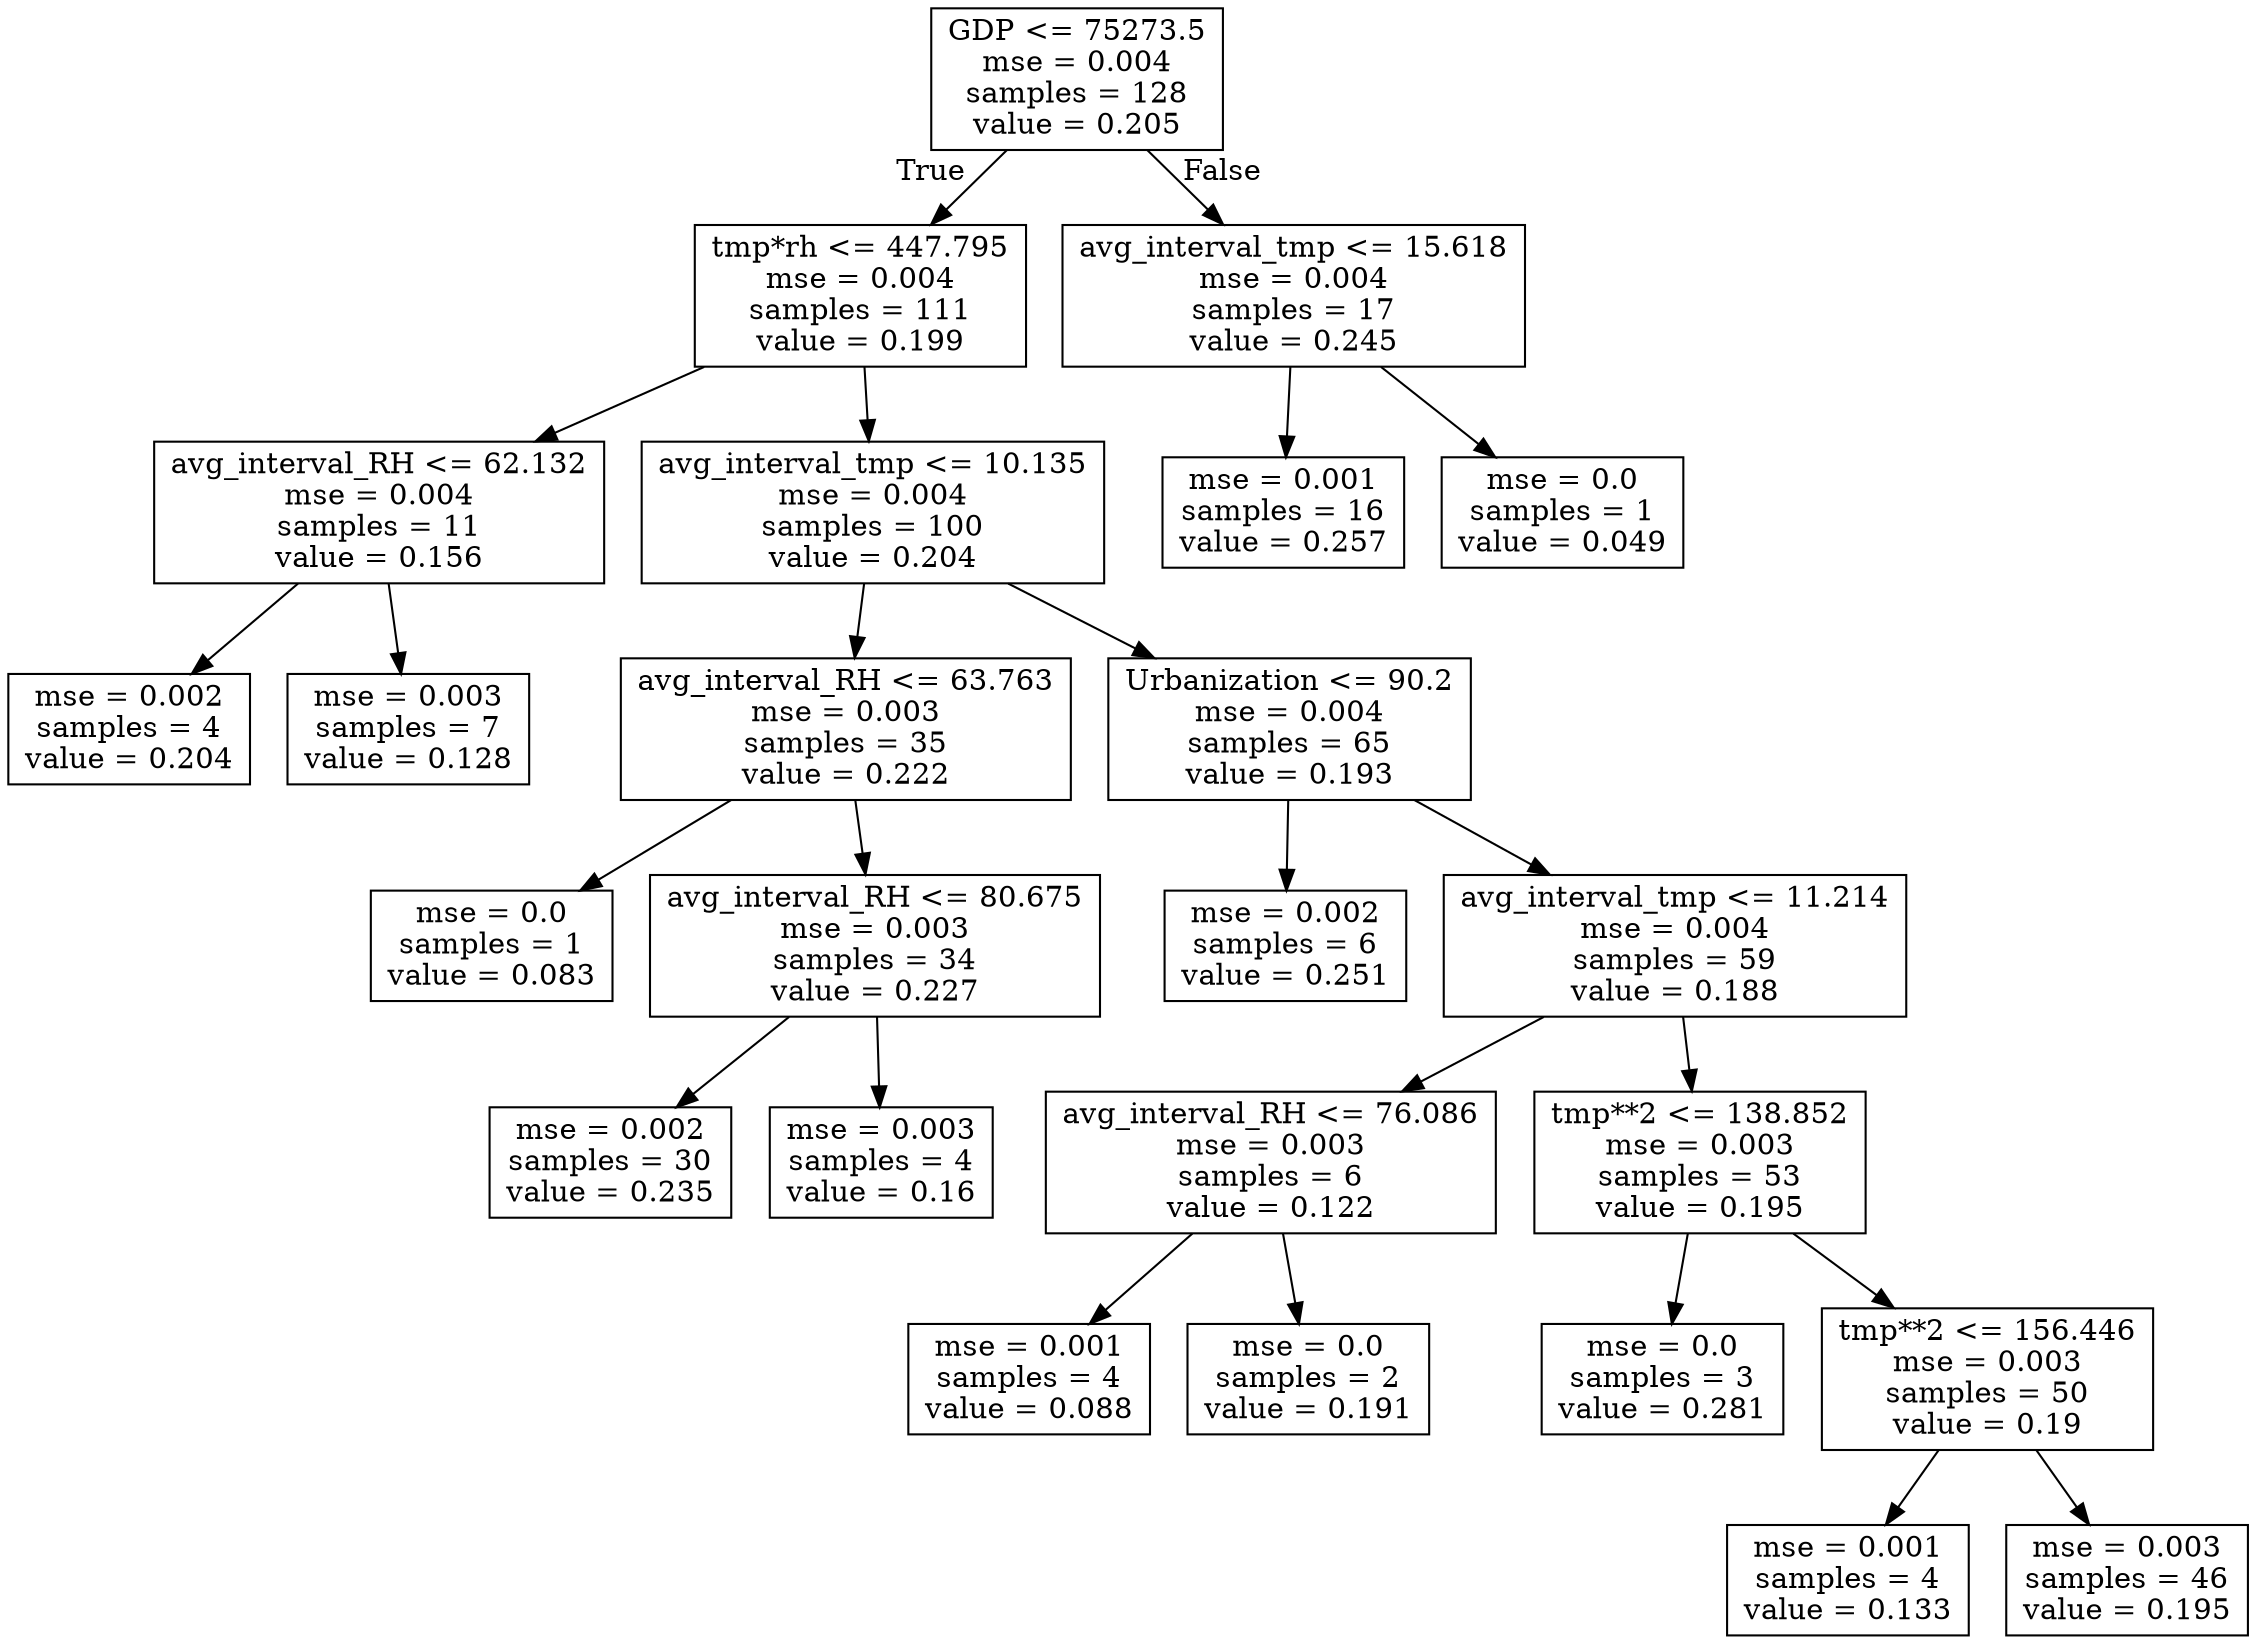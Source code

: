 digraph Tree {
node [shape=box] ;
0 [label="GDP <= 75273.5\nmse = 0.004\nsamples = 128\nvalue = 0.205"] ;
1 [label="tmp*rh <= 447.795\nmse = 0.004\nsamples = 111\nvalue = 0.199"] ;
0 -> 1 [labeldistance=2.5, labelangle=45, headlabel="True"] ;
2 [label="avg_interval_RH <= 62.132\nmse = 0.004\nsamples = 11\nvalue = 0.156"] ;
1 -> 2 ;
3 [label="mse = 0.002\nsamples = 4\nvalue = 0.204"] ;
2 -> 3 ;
4 [label="mse = 0.003\nsamples = 7\nvalue = 0.128"] ;
2 -> 4 ;
5 [label="avg_interval_tmp <= 10.135\nmse = 0.004\nsamples = 100\nvalue = 0.204"] ;
1 -> 5 ;
6 [label="avg_interval_RH <= 63.763\nmse = 0.003\nsamples = 35\nvalue = 0.222"] ;
5 -> 6 ;
7 [label="mse = 0.0\nsamples = 1\nvalue = 0.083"] ;
6 -> 7 ;
8 [label="avg_interval_RH <= 80.675\nmse = 0.003\nsamples = 34\nvalue = 0.227"] ;
6 -> 8 ;
9 [label="mse = 0.002\nsamples = 30\nvalue = 0.235"] ;
8 -> 9 ;
10 [label="mse = 0.003\nsamples = 4\nvalue = 0.16"] ;
8 -> 10 ;
11 [label="Urbanization <= 90.2\nmse = 0.004\nsamples = 65\nvalue = 0.193"] ;
5 -> 11 ;
12 [label="mse = 0.002\nsamples = 6\nvalue = 0.251"] ;
11 -> 12 ;
13 [label="avg_interval_tmp <= 11.214\nmse = 0.004\nsamples = 59\nvalue = 0.188"] ;
11 -> 13 ;
14 [label="avg_interval_RH <= 76.086\nmse = 0.003\nsamples = 6\nvalue = 0.122"] ;
13 -> 14 ;
15 [label="mse = 0.001\nsamples = 4\nvalue = 0.088"] ;
14 -> 15 ;
16 [label="mse = 0.0\nsamples = 2\nvalue = 0.191"] ;
14 -> 16 ;
17 [label="tmp**2 <= 138.852\nmse = 0.003\nsamples = 53\nvalue = 0.195"] ;
13 -> 17 ;
18 [label="mse = 0.0\nsamples = 3\nvalue = 0.281"] ;
17 -> 18 ;
19 [label="tmp**2 <= 156.446\nmse = 0.003\nsamples = 50\nvalue = 0.19"] ;
17 -> 19 ;
20 [label="mse = 0.001\nsamples = 4\nvalue = 0.133"] ;
19 -> 20 ;
21 [label="mse = 0.003\nsamples = 46\nvalue = 0.195"] ;
19 -> 21 ;
22 [label="avg_interval_tmp <= 15.618\nmse = 0.004\nsamples = 17\nvalue = 0.245"] ;
0 -> 22 [labeldistance=2.5, labelangle=-45, headlabel="False"] ;
23 [label="mse = 0.001\nsamples = 16\nvalue = 0.257"] ;
22 -> 23 ;
24 [label="mse = 0.0\nsamples = 1\nvalue = 0.049"] ;
22 -> 24 ;
}